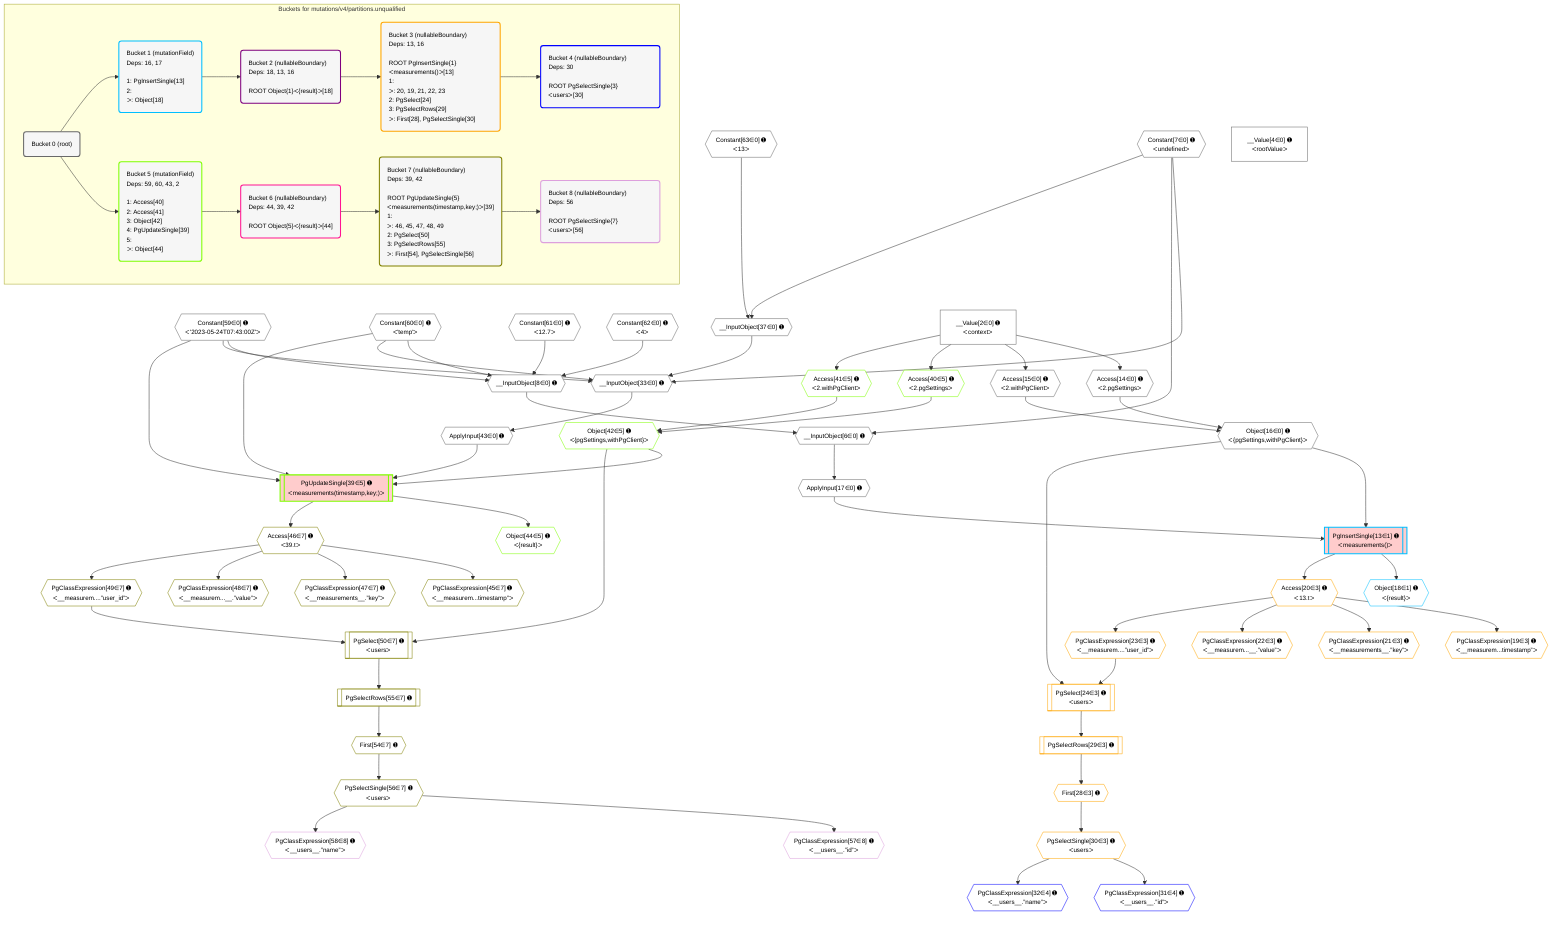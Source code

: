 %%{init: {'themeVariables': { 'fontSize': '12px'}}}%%
graph TD
    classDef path fill:#eee,stroke:#000,color:#000
    classDef plan fill:#fff,stroke-width:1px,color:#000
    classDef itemplan fill:#fff,stroke-width:2px,color:#000
    classDef unbatchedplan fill:#dff,stroke-width:1px,color:#000
    classDef sideeffectplan fill:#fcc,stroke-width:2px,color:#000
    classDef bucket fill:#f6f6f6,color:#000,stroke-width:2px,text-align:left


    %% plan dependencies
    __InputObject8{{"__InputObject[8∈0] ➊"}}:::plan
    Constant59{{"Constant[59∈0] ➊<br />ᐸ'2023-05-24T07:43:00Z'ᐳ"}}:::plan
    Constant60{{"Constant[60∈0] ➊<br />ᐸ'temp'ᐳ"}}:::plan
    Constant61{{"Constant[61∈0] ➊<br />ᐸ12.7ᐳ"}}:::plan
    Constant62{{"Constant[62∈0] ➊<br />ᐸ4ᐳ"}}:::plan
    Constant59 & Constant60 & Constant61 & Constant62 --> __InputObject8
    __InputObject33{{"__InputObject[33∈0] ➊"}}:::plan
    Constant7{{"Constant[7∈0] ➊<br />ᐸundefinedᐳ"}}:::plan
    __InputObject37{{"__InputObject[37∈0] ➊"}}:::plan
    Constant7 & Constant59 & Constant60 & __InputObject37 --> __InputObject33
    __InputObject6{{"__InputObject[6∈0] ➊"}}:::plan
    Constant7 & __InputObject8 --> __InputObject6
    Object16{{"Object[16∈0] ➊<br />ᐸ{pgSettings,withPgClient}ᐳ"}}:::plan
    Access14{{"Access[14∈0] ➊<br />ᐸ2.pgSettingsᐳ"}}:::plan
    Access15{{"Access[15∈0] ➊<br />ᐸ2.withPgClientᐳ"}}:::plan
    Access14 & Access15 --> Object16
    Constant63{{"Constant[63∈0] ➊<br />ᐸ13ᐳ"}}:::plan
    Constant7 & Constant63 --> __InputObject37
    __Value2["__Value[2∈0] ➊<br />ᐸcontextᐳ"]:::plan
    __Value2 --> Access14
    __Value2 --> Access15
    ApplyInput17{{"ApplyInput[17∈0] ➊"}}:::plan
    __InputObject6 --> ApplyInput17
    ApplyInput43{{"ApplyInput[43∈0] ➊"}}:::plan
    __InputObject33 --> ApplyInput43
    __Value4["__Value[4∈0] ➊<br />ᐸrootValueᐳ"]:::plan
    PgInsertSingle13[["PgInsertSingle[13∈1] ➊<br />ᐸmeasurements()ᐳ"]]:::sideeffectplan
    Object16 & ApplyInput17 --> PgInsertSingle13
    Object18{{"Object[18∈1] ➊<br />ᐸ{result}ᐳ"}}:::plan
    PgInsertSingle13 --> Object18
    PgSelect24[["PgSelect[24∈3] ➊<br />ᐸusersᐳ"]]:::plan
    PgClassExpression23{{"PgClassExpression[23∈3] ➊<br />ᐸ__measurem....”user_id”ᐳ"}}:::plan
    Object16 & PgClassExpression23 --> PgSelect24
    PgClassExpression19{{"PgClassExpression[19∈3] ➊<br />ᐸ__measurem...timestamp”ᐳ"}}:::plan
    Access20{{"Access[20∈3] ➊<br />ᐸ13.tᐳ"}}:::plan
    Access20 --> PgClassExpression19
    PgInsertSingle13 --> Access20
    PgClassExpression21{{"PgClassExpression[21∈3] ➊<br />ᐸ__measurements__.”key”ᐳ"}}:::plan
    Access20 --> PgClassExpression21
    PgClassExpression22{{"PgClassExpression[22∈3] ➊<br />ᐸ__measurem...__.”value”ᐳ"}}:::plan
    Access20 --> PgClassExpression22
    Access20 --> PgClassExpression23
    First28{{"First[28∈3] ➊"}}:::plan
    PgSelectRows29[["PgSelectRows[29∈3] ➊"]]:::plan
    PgSelectRows29 --> First28
    PgSelect24 --> PgSelectRows29
    PgSelectSingle30{{"PgSelectSingle[30∈3] ➊<br />ᐸusersᐳ"}}:::plan
    First28 --> PgSelectSingle30
    PgClassExpression31{{"PgClassExpression[31∈4] ➊<br />ᐸ__users__.”id”ᐳ"}}:::plan
    PgSelectSingle30 --> PgClassExpression31
    PgClassExpression32{{"PgClassExpression[32∈4] ➊<br />ᐸ__users__.”name”ᐳ"}}:::plan
    PgSelectSingle30 --> PgClassExpression32
    PgUpdateSingle39[["PgUpdateSingle[39∈5] ➊<br />ᐸmeasurements(timestamp,key;)ᐳ"]]:::sideeffectplan
    Object42{{"Object[42∈5] ➊<br />ᐸ{pgSettings,withPgClient}ᐳ"}}:::plan
    Object42 & Constant59 & Constant60 & ApplyInput43 --> PgUpdateSingle39
    Access40{{"Access[40∈5] ➊<br />ᐸ2.pgSettingsᐳ"}}:::plan
    Access41{{"Access[41∈5] ➊<br />ᐸ2.withPgClientᐳ"}}:::plan
    Access40 & Access41 --> Object42
    __Value2 --> Access40
    __Value2 --> Access41
    Object44{{"Object[44∈5] ➊<br />ᐸ{result}ᐳ"}}:::plan
    PgUpdateSingle39 --> Object44
    PgSelect50[["PgSelect[50∈7] ➊<br />ᐸusersᐳ"]]:::plan
    PgClassExpression49{{"PgClassExpression[49∈7] ➊<br />ᐸ__measurem....”user_id”ᐳ"}}:::plan
    Object42 & PgClassExpression49 --> PgSelect50
    PgClassExpression45{{"PgClassExpression[45∈7] ➊<br />ᐸ__measurem...timestamp”ᐳ"}}:::plan
    Access46{{"Access[46∈7] ➊<br />ᐸ39.tᐳ"}}:::plan
    Access46 --> PgClassExpression45
    PgUpdateSingle39 --> Access46
    PgClassExpression47{{"PgClassExpression[47∈7] ➊<br />ᐸ__measurements__.”key”ᐳ"}}:::plan
    Access46 --> PgClassExpression47
    PgClassExpression48{{"PgClassExpression[48∈7] ➊<br />ᐸ__measurem...__.”value”ᐳ"}}:::plan
    Access46 --> PgClassExpression48
    Access46 --> PgClassExpression49
    First54{{"First[54∈7] ➊"}}:::plan
    PgSelectRows55[["PgSelectRows[55∈7] ➊"]]:::plan
    PgSelectRows55 --> First54
    PgSelect50 --> PgSelectRows55
    PgSelectSingle56{{"PgSelectSingle[56∈7] ➊<br />ᐸusersᐳ"}}:::plan
    First54 --> PgSelectSingle56
    PgClassExpression57{{"PgClassExpression[57∈8] ➊<br />ᐸ__users__.”id”ᐳ"}}:::plan
    PgSelectSingle56 --> PgClassExpression57
    PgClassExpression58{{"PgClassExpression[58∈8] ➊<br />ᐸ__users__.”name”ᐳ"}}:::plan
    PgSelectSingle56 --> PgClassExpression58

    %% define steps

    subgraph "Buckets for mutations/v4/partitions.unqualified"
    Bucket0("Bucket 0 (root)"):::bucket
    classDef bucket0 stroke:#696969
    class Bucket0,__Value2,__Value4,__InputObject6,Constant7,__InputObject8,Access14,Access15,Object16,ApplyInput17,__InputObject33,__InputObject37,ApplyInput43,Constant59,Constant60,Constant61,Constant62,Constant63 bucket0
    Bucket1("Bucket 1 (mutationField)<br />Deps: 16, 17<br /><br />1: PgInsertSingle[13]<br />2: <br />ᐳ: Object[18]"):::bucket
    classDef bucket1 stroke:#00bfff
    class Bucket1,PgInsertSingle13,Object18 bucket1
    Bucket2("Bucket 2 (nullableBoundary)<br />Deps: 18, 13, 16<br /><br />ROOT Object{1}ᐸ{result}ᐳ[18]"):::bucket
    classDef bucket2 stroke:#7f007f
    class Bucket2 bucket2
    Bucket3("Bucket 3 (nullableBoundary)<br />Deps: 13, 16<br /><br />ROOT PgInsertSingle{1}ᐸmeasurements()ᐳ[13]<br />1: <br />ᐳ: 20, 19, 21, 22, 23<br />2: PgSelect[24]<br />3: PgSelectRows[29]<br />ᐳ: First[28], PgSelectSingle[30]"):::bucket
    classDef bucket3 stroke:#ffa500
    class Bucket3,PgClassExpression19,Access20,PgClassExpression21,PgClassExpression22,PgClassExpression23,PgSelect24,First28,PgSelectRows29,PgSelectSingle30 bucket3
    Bucket4("Bucket 4 (nullableBoundary)<br />Deps: 30<br /><br />ROOT PgSelectSingle{3}ᐸusersᐳ[30]"):::bucket
    classDef bucket4 stroke:#0000ff
    class Bucket4,PgClassExpression31,PgClassExpression32 bucket4
    Bucket5("Bucket 5 (mutationField)<br />Deps: 59, 60, 43, 2<br /><br />1: Access[40]<br />2: Access[41]<br />3: Object[42]<br />4: PgUpdateSingle[39]<br />5: <br />ᐳ: Object[44]"):::bucket
    classDef bucket5 stroke:#7fff00
    class Bucket5,PgUpdateSingle39,Access40,Access41,Object42,Object44 bucket5
    Bucket6("Bucket 6 (nullableBoundary)<br />Deps: 44, 39, 42<br /><br />ROOT Object{5}ᐸ{result}ᐳ[44]"):::bucket
    classDef bucket6 stroke:#ff1493
    class Bucket6 bucket6
    Bucket7("Bucket 7 (nullableBoundary)<br />Deps: 39, 42<br /><br />ROOT PgUpdateSingle{5}ᐸmeasurements(timestamp,key;)ᐳ[39]<br />1: <br />ᐳ: 46, 45, 47, 48, 49<br />2: PgSelect[50]<br />3: PgSelectRows[55]<br />ᐳ: First[54], PgSelectSingle[56]"):::bucket
    classDef bucket7 stroke:#808000
    class Bucket7,PgClassExpression45,Access46,PgClassExpression47,PgClassExpression48,PgClassExpression49,PgSelect50,First54,PgSelectRows55,PgSelectSingle56 bucket7
    Bucket8("Bucket 8 (nullableBoundary)<br />Deps: 56<br /><br />ROOT PgSelectSingle{7}ᐸusersᐳ[56]"):::bucket
    classDef bucket8 stroke:#dda0dd
    class Bucket8,PgClassExpression57,PgClassExpression58 bucket8
    Bucket0 --> Bucket1 & Bucket5
    Bucket1 --> Bucket2
    Bucket2 --> Bucket3
    Bucket3 --> Bucket4
    Bucket5 --> Bucket6
    Bucket6 --> Bucket7
    Bucket7 --> Bucket8
    end